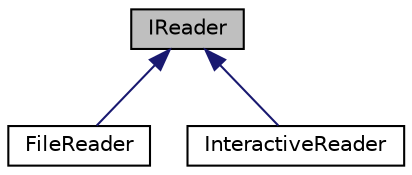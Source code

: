 digraph "IReader"
{
 // LATEX_PDF_SIZE
  edge [fontname="Helvetica",fontsize="10",labelfontname="Helvetica",labelfontsize="10"];
  node [fontname="Helvetica",fontsize="10",shape=record];
  Node1 [label="IReader",height=0.2,width=0.4,color="black", fillcolor="grey75", style="filled", fontcolor="black",tooltip="Interface for input readers used by the shell."];
  Node1 -> Node2 [dir="back",color="midnightblue",fontsize="10",style="solid",fontname="Helvetica"];
  Node2 [label="FileReader",height=0.2,width=0.4,color="black", fillcolor="white", style="filled",URL="$d2/d0e/class_file_reader.html",tooltip="Reads input lines from a file for non-interactive shell mode."];
  Node1 -> Node3 [dir="back",color="midnightblue",fontsize="10",style="solid",fontname="Helvetica"];
  Node3 [label="InteractiveReader",height=0.2,width=0.4,color="black", fillcolor="white", style="filled",URL="$d8/def/class_interactive_reader.html",tooltip="Reads input lines from standard input for interactive shell mode."];
}
